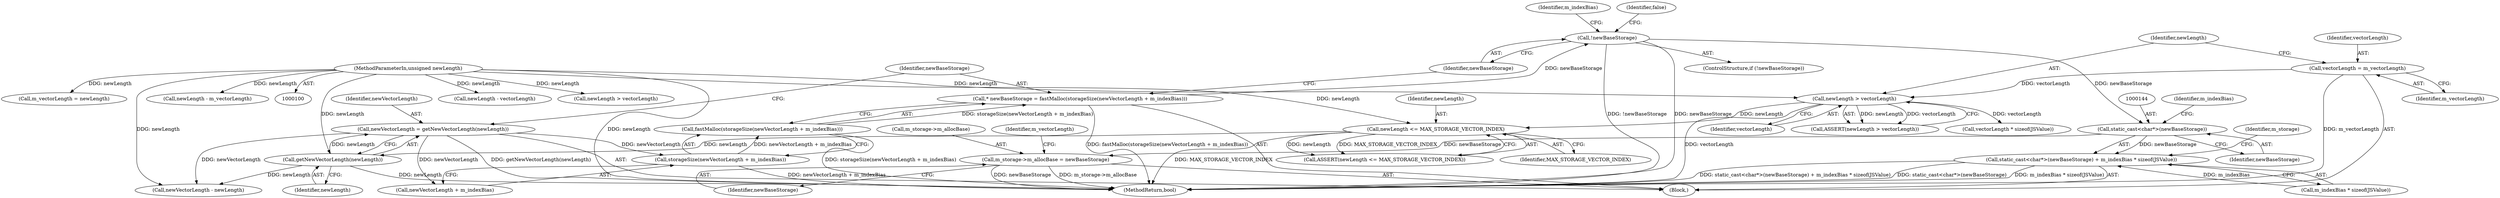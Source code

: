 digraph "0_Chrome_0c4225d1e9b23e7071bbf47ada310a9a7e5661a3@pointer" {
"1000143" [label="(Call,static_cast<char*>(newBaseStorage))"];
"1000133" [label="(Call,!newBaseStorage)"];
"1000125" [label="(Call,* newBaseStorage = fastMalloc(storageSize(newVectorLength + m_indexBias)))"];
"1000127" [label="(Call,fastMalloc(storageSize(newVectorLength + m_indexBias)))"];
"1000128" [label="(Call,storageSize(newVectorLength + m_indexBias))"];
"1000120" [label="(Call,newVectorLength = getNewVectorLength(newLength))"];
"1000122" [label="(Call,getNewVectorLength(newLength))"];
"1000116" [label="(Call,newLength <= MAX_STORAGE_VECTOR_INDEX)"];
"1000112" [label="(Call,newLength > vectorLength)"];
"1000101" [label="(MethodParameterIn,unsigned newLength)"];
"1000108" [label="(Call,vectorLength = m_vectorLength)"];
"1000142" [label="(Call,static_cast<char*>(newBaseStorage) + m_indexBias * sizeof(JSValue))"];
"1000174" [label="(Call,m_storage->m_allocBase = newBaseStorage)"];
"1000121" [label="(Identifier,newVectorLength)"];
"1000193" [label="(Call,newLength - vectorLength)"];
"1000138" [label="(Identifier,m_indexBias)"];
"1000110" [label="(Identifier,m_vectorLength)"];
"1000126" [label="(Identifier,newBaseStorage)"];
"1000151" [label="(Identifier,m_storage)"];
"1000187" [label="(Call,newLength > vectorLength)"];
"1000179" [label="(Call,m_vectorLength = newLength)"];
"1000147" [label="(Identifier,m_indexBias)"];
"1000114" [label="(Identifier,vectorLength)"];
"1000113" [label="(Identifier,newLength)"];
"1000145" [label="(Identifier,newBaseStorage)"];
"1000178" [label="(Identifier,newBaseStorage)"];
"1000132" [label="(ControlStructure,if (!newBaseStorage))"];
"1000112" [label="(Call,newLength > vectorLength)"];
"1000146" [label="(Call,m_indexBias * sizeof(JSValue))"];
"1000115" [label="(Call,ASSERT(newLength <= MAX_STORAGE_VECTOR_INDEX))"];
"1000180" [label="(Identifier,m_vectorLength)"];
"1000122" [label="(Call,getNewVectorLength(newLength))"];
"1000129" [label="(Call,newVectorLength + m_indexBias)"];
"1000116" [label="(Call,newLength <= MAX_STORAGE_VECTOR_INDEX)"];
"1000215" [label="(MethodReturn,bool)"];
"1000175" [label="(Call,m_storage->m_allocBase)"];
"1000101" [label="(MethodParameterIn,unsigned newLength)"];
"1000161" [label="(Call,newLength - m_vectorLength)"];
"1000118" [label="(Identifier,MAX_STORAGE_VECTOR_INDEX)"];
"1000111" [label="(Call,ASSERT(newLength > vectorLength))"];
"1000102" [label="(Block,)"];
"1000174" [label="(Call,m_storage->m_allocBase = newBaseStorage)"];
"1000133" [label="(Call,!newBaseStorage)"];
"1000136" [label="(Identifier,false)"];
"1000120" [label="(Call,newVectorLength = getNewVectorLength(newLength))"];
"1000142" [label="(Call,static_cast<char*>(newBaseStorage) + m_indexBias * sizeof(JSValue))"];
"1000139" [label="(Call,newVectorLength - newLength)"];
"1000117" [label="(Identifier,newLength)"];
"1000127" [label="(Call,fastMalloc(storageSize(newVectorLength + m_indexBias)))"];
"1000109" [label="(Identifier,vectorLength)"];
"1000108" [label="(Call,vectorLength = m_vectorLength)"];
"1000123" [label="(Identifier,newLength)"];
"1000143" [label="(Call,static_cast<char*>(newBaseStorage))"];
"1000125" [label="(Call,* newBaseStorage = fastMalloc(storageSize(newVectorLength + m_indexBias)))"];
"1000170" [label="(Call,vectorLength * sizeof(JSValue))"];
"1000128" [label="(Call,storageSize(newVectorLength + m_indexBias))"];
"1000134" [label="(Identifier,newBaseStorage)"];
"1000143" -> "1000142"  [label="AST: "];
"1000143" -> "1000145"  [label="CFG: "];
"1000144" -> "1000143"  [label="AST: "];
"1000145" -> "1000143"  [label="AST: "];
"1000147" -> "1000143"  [label="CFG: "];
"1000143" -> "1000142"  [label="DDG: newBaseStorage"];
"1000133" -> "1000143"  [label="DDG: newBaseStorage"];
"1000143" -> "1000174"  [label="DDG: newBaseStorage"];
"1000133" -> "1000132"  [label="AST: "];
"1000133" -> "1000134"  [label="CFG: "];
"1000134" -> "1000133"  [label="AST: "];
"1000136" -> "1000133"  [label="CFG: "];
"1000138" -> "1000133"  [label="CFG: "];
"1000133" -> "1000215"  [label="DDG: newBaseStorage"];
"1000133" -> "1000215"  [label="DDG: !newBaseStorage"];
"1000125" -> "1000133"  [label="DDG: newBaseStorage"];
"1000125" -> "1000102"  [label="AST: "];
"1000125" -> "1000127"  [label="CFG: "];
"1000126" -> "1000125"  [label="AST: "];
"1000127" -> "1000125"  [label="AST: "];
"1000134" -> "1000125"  [label="CFG: "];
"1000125" -> "1000215"  [label="DDG: fastMalloc(storageSize(newVectorLength + m_indexBias))"];
"1000127" -> "1000125"  [label="DDG: storageSize(newVectorLength + m_indexBias)"];
"1000127" -> "1000128"  [label="CFG: "];
"1000128" -> "1000127"  [label="AST: "];
"1000127" -> "1000215"  [label="DDG: storageSize(newVectorLength + m_indexBias)"];
"1000128" -> "1000127"  [label="DDG: newVectorLength + m_indexBias"];
"1000128" -> "1000129"  [label="CFG: "];
"1000129" -> "1000128"  [label="AST: "];
"1000128" -> "1000215"  [label="DDG: newVectorLength + m_indexBias"];
"1000120" -> "1000128"  [label="DDG: newVectorLength"];
"1000120" -> "1000102"  [label="AST: "];
"1000120" -> "1000122"  [label="CFG: "];
"1000121" -> "1000120"  [label="AST: "];
"1000122" -> "1000120"  [label="AST: "];
"1000126" -> "1000120"  [label="CFG: "];
"1000120" -> "1000215"  [label="DDG: getNewVectorLength(newLength)"];
"1000122" -> "1000120"  [label="DDG: newLength"];
"1000120" -> "1000129"  [label="DDG: newVectorLength"];
"1000120" -> "1000139"  [label="DDG: newVectorLength"];
"1000122" -> "1000123"  [label="CFG: "];
"1000123" -> "1000122"  [label="AST: "];
"1000122" -> "1000215"  [label="DDG: newLength"];
"1000116" -> "1000122"  [label="DDG: newLength"];
"1000101" -> "1000122"  [label="DDG: newLength"];
"1000122" -> "1000139"  [label="DDG: newLength"];
"1000116" -> "1000115"  [label="AST: "];
"1000116" -> "1000118"  [label="CFG: "];
"1000117" -> "1000116"  [label="AST: "];
"1000118" -> "1000116"  [label="AST: "];
"1000115" -> "1000116"  [label="CFG: "];
"1000116" -> "1000215"  [label="DDG: MAX_STORAGE_VECTOR_INDEX"];
"1000116" -> "1000115"  [label="DDG: newLength"];
"1000116" -> "1000115"  [label="DDG: MAX_STORAGE_VECTOR_INDEX"];
"1000112" -> "1000116"  [label="DDG: newLength"];
"1000101" -> "1000116"  [label="DDG: newLength"];
"1000112" -> "1000111"  [label="AST: "];
"1000112" -> "1000114"  [label="CFG: "];
"1000113" -> "1000112"  [label="AST: "];
"1000114" -> "1000112"  [label="AST: "];
"1000111" -> "1000112"  [label="CFG: "];
"1000112" -> "1000215"  [label="DDG: vectorLength"];
"1000112" -> "1000111"  [label="DDG: newLength"];
"1000112" -> "1000111"  [label="DDG: vectorLength"];
"1000101" -> "1000112"  [label="DDG: newLength"];
"1000108" -> "1000112"  [label="DDG: vectorLength"];
"1000112" -> "1000170"  [label="DDG: vectorLength"];
"1000101" -> "1000100"  [label="AST: "];
"1000101" -> "1000215"  [label="DDG: newLength"];
"1000101" -> "1000139"  [label="DDG: newLength"];
"1000101" -> "1000161"  [label="DDG: newLength"];
"1000101" -> "1000179"  [label="DDG: newLength"];
"1000101" -> "1000187"  [label="DDG: newLength"];
"1000101" -> "1000193"  [label="DDG: newLength"];
"1000108" -> "1000102"  [label="AST: "];
"1000108" -> "1000110"  [label="CFG: "];
"1000109" -> "1000108"  [label="AST: "];
"1000110" -> "1000108"  [label="AST: "];
"1000113" -> "1000108"  [label="CFG: "];
"1000108" -> "1000215"  [label="DDG: m_vectorLength"];
"1000142" -> "1000102"  [label="AST: "];
"1000142" -> "1000146"  [label="CFG: "];
"1000146" -> "1000142"  [label="AST: "];
"1000151" -> "1000142"  [label="CFG: "];
"1000142" -> "1000215"  [label="DDG: m_indexBias * sizeof(JSValue)"];
"1000142" -> "1000215"  [label="DDG: static_cast<char*>(newBaseStorage) + m_indexBias * sizeof(JSValue)"];
"1000142" -> "1000215"  [label="DDG: static_cast<char*>(newBaseStorage)"];
"1000146" -> "1000142"  [label="DDG: m_indexBias"];
"1000174" -> "1000102"  [label="AST: "];
"1000174" -> "1000178"  [label="CFG: "];
"1000175" -> "1000174"  [label="AST: "];
"1000178" -> "1000174"  [label="AST: "];
"1000180" -> "1000174"  [label="CFG: "];
"1000174" -> "1000215"  [label="DDG: newBaseStorage"];
"1000174" -> "1000215"  [label="DDG: m_storage->m_allocBase"];
}
